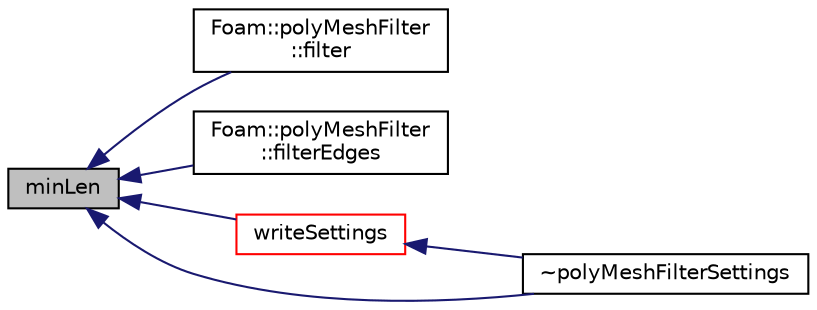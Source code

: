 digraph "minLen"
{
  bgcolor="transparent";
  edge [fontname="Helvetica",fontsize="10",labelfontname="Helvetica",labelfontsize="10"];
  node [fontname="Helvetica",fontsize="10",shape=record];
  rankdir="LR";
  Node42 [label="minLen",height=0.2,width=0.4,color="black", fillcolor="grey75", style="filled", fontcolor="black"];
  Node42 -> Node43 [dir="back",color="midnightblue",fontsize="10",style="solid",fontname="Helvetica"];
  Node43 [label="Foam::polyMeshFilter\l::filter",height=0.2,width=0.4,color="black",URL="$a22357.html#a55dba161bb0a72849b0af234e4cb7e5d",tooltip="Filter edges and faces. "];
  Node42 -> Node44 [dir="back",color="midnightblue",fontsize="10",style="solid",fontname="Helvetica"];
  Node44 [label="Foam::polyMeshFilter\l::filterEdges",height=0.2,width=0.4,color="black",URL="$a22357.html#ad478c9d800707f297552317d2f03cbce",tooltip="Filter edges only. "];
  Node42 -> Node45 [dir="back",color="midnightblue",fontsize="10",style="solid",fontname="Helvetica"];
  Node45 [label="writeSettings",height=0.2,width=0.4,color="red",URL="$a22361.html#a2a6219ff1676c3caa814d59e9aacedae",tooltip="Write the settings to a stream. "];
  Node45 -> Node47 [dir="back",color="midnightblue",fontsize="10",style="solid",fontname="Helvetica"];
  Node47 [label="~polyMeshFilterSettings",height=0.2,width=0.4,color="black",URL="$a22361.html#a51a1ec4ef64bcb2965d7576891e64bbf",tooltip="Destructor. "];
  Node42 -> Node47 [dir="back",color="midnightblue",fontsize="10",style="solid",fontname="Helvetica"];
}
